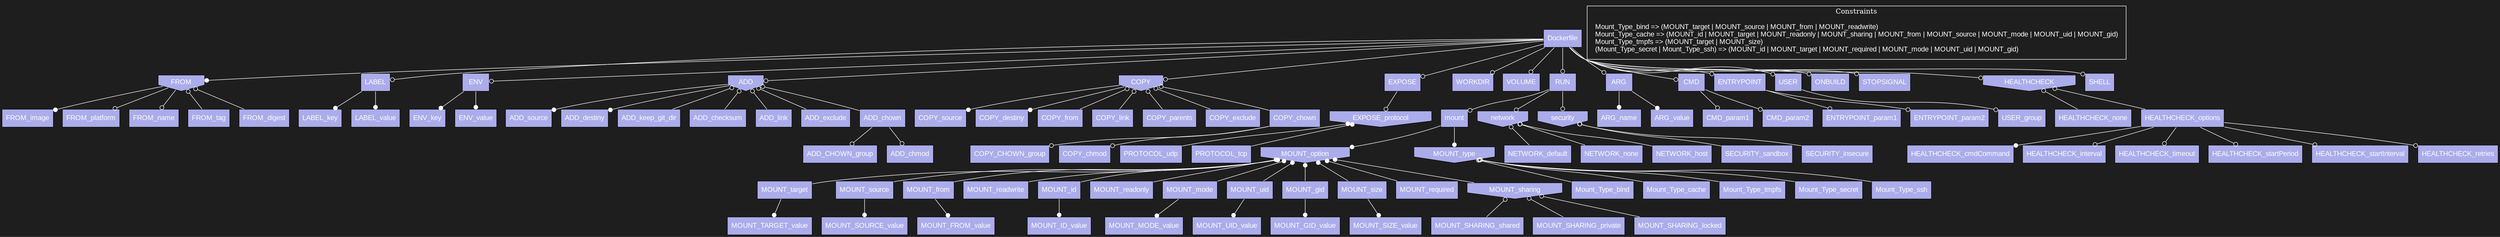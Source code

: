 digraph FeatureModel {
rankdir="TB"
newrank=true
bgcolor="#1e1e1e"
edge [color=white]
node [style=filled fontcolor="white" fontname="Arial Unicode MS, Arial"];

FROM_image [fillcolor="#ABACEA" tooltip="Cardinality: None" shape="box"]
FROM -> FROM_image [arrowhead="dot", arrowtail="none", dir="both"]
FROM_platform [fillcolor="#ABACEA" tooltip="Cardinality: None" shape="box"]
FROM -> FROM_platform [arrowhead="odot", arrowtail="none", dir="both"]
FROM_name [fillcolor="#ABACEA" tooltip="Cardinality: None" shape="box"]
FROM -> FROM_name [arrowhead="odot", arrowtail="none", dir="both"]
FROM_tag [fillcolor="#ABACEA" tooltip="Cardinality: None" shape="box"]
FROM -> FROM_tag [arrowhead="none", arrowtail="odot", dir="both"]
FROM_digest [fillcolor="#ABACEA" tooltip="Cardinality: None" shape="box"]
FROM -> FROM_digest [arrowhead="none", arrowtail="odot", dir="both"]
FROM [fillcolor="#ABACEA" tooltip="Cardinality: None" shape="invhouse"]
Dockerfile -> FROM [arrowhead="dot", arrowtail="none", dir="both"]
LABEL_key [fillcolor="#ABACEA" tooltip="Cardinality: None" shape="box"]
LABEL -> LABEL_key [arrowhead="dot", arrowtail="none", dir="both"]
LABEL_value [fillcolor="#ABACEA" tooltip="Cardinality: None" shape="box"]
LABEL -> LABEL_value [arrowhead="dot", arrowtail="none", dir="both"]
LABEL [fillcolor="#ABACEA" tooltip="Cardinality: None" shape="box"]
Dockerfile -> LABEL [arrowhead="odot", arrowtail="none", dir="both"]
ENV_key [fillcolor="#ABACEA" tooltip="Cardinality: None" shape="box"]
ENV -> ENV_key [arrowhead="dot", arrowtail="none", dir="both"]
ENV_value [fillcolor="#ABACEA" tooltip="Cardinality: None" shape="box"]
ENV -> ENV_value [arrowhead="dot", arrowtail="none", dir="both"]
ENV [fillcolor="#ABACEA" tooltip="Cardinality: None" shape="box"]
Dockerfile -> ENV [arrowhead="odot", arrowtail="none", dir="both"]
ADD_source [fillcolor="#ABACEA" tooltip="Cardinality: None" shape="box"]
ADD -> ADD_source [arrowhead="dot", arrowtail="none", dir="both"]
ADD_destiny [fillcolor="#ABACEA" tooltip="Cardinality: None" shape="box"]
ADD -> ADD_destiny [arrowhead="dot", arrowtail="none", dir="both"]
ADD_keep_git_dir [fillcolor="#ABACEA" tooltip="Cardinality: None" shape="box"]
ADD -> ADD_keep_git_dir [arrowhead="none", arrowtail="odot", dir="both"]
ADD_checksum [fillcolor="#ABACEA" tooltip="Cardinality: None" shape="box"]
ADD -> ADD_checksum [arrowhead="none", arrowtail="odot", dir="both"]
ADD_link [fillcolor="#ABACEA" tooltip="Cardinality: None" shape="box"]
ADD -> ADD_link [arrowhead="none", arrowtail="odot", dir="both"]
ADD_exclude [fillcolor="#ABACEA" tooltip="Cardinality: None" shape="box"]
ADD -> ADD_exclude [arrowhead="none", arrowtail="odot", dir="both"]
ADD_CHOWN_group [fillcolor="#ABACEA" tooltip="Cardinality: None" shape="box"]
ADD_chown -> ADD_CHOWN_group [arrowhead="odot", arrowtail="none", dir="both"]
ADD_chmod [fillcolor="#ABACEA" tooltip="Cardinality: None" shape="box"]
ADD_chown -> ADD_chmod [arrowhead="odot", arrowtail="none", dir="both"]
ADD_chown [fillcolor="#ABACEA" tooltip="Cardinality: None" shape="box"]
ADD -> ADD_chown [arrowhead="none", arrowtail="odot", dir="both"]
ADD [fillcolor="#ABACEA" tooltip="Cardinality: None" shape="invhouse"]
Dockerfile -> ADD [arrowhead="odot", arrowtail="none", dir="both"]
COPY_source [fillcolor="#ABACEA" tooltip="Cardinality: None" shape="box"]
COPY -> COPY_source [arrowhead="dot", arrowtail="none", dir="both"]
COPY_destiny [fillcolor="#ABACEA" tooltip="Cardinality: None" shape="box"]
COPY -> COPY_destiny [arrowhead="dot", arrowtail="none", dir="both"]
COPY_from [fillcolor="#ABACEA" tooltip="Cardinality: None" shape="box"]
COPY -> COPY_from [arrowhead="none", arrowtail="odot", dir="both"]
COPY_link [fillcolor="#ABACEA" tooltip="Cardinality: None" shape="box"]
COPY -> COPY_link [arrowhead="none", arrowtail="odot", dir="both"]
COPY_parents [fillcolor="#ABACEA" tooltip="Cardinality: None" shape="box"]
COPY -> COPY_parents [arrowhead="none", arrowtail="odot", dir="both"]
COPY_exclude [fillcolor="#ABACEA" tooltip="Cardinality: None" shape="box"]
COPY -> COPY_exclude [arrowhead="none", arrowtail="odot", dir="both"]
COPY_CHOWN_group [fillcolor="#ABACEA" tooltip="Cardinality: None" shape="box"]
COPY_chown -> COPY_CHOWN_group [arrowhead="odot", arrowtail="none", dir="both"]
COPY_chmod [fillcolor="#ABACEA" tooltip="Cardinality: None" shape="box"]
COPY_chown -> COPY_chmod [arrowhead="odot", arrowtail="none", dir="both"]
COPY_chown [fillcolor="#ABACEA" tooltip="Cardinality: None" shape="box"]
COPY -> COPY_chown [arrowhead="none", arrowtail="odot", dir="both"]
COPY [fillcolor="#ABACEA" tooltip="Cardinality: None" shape="invhouse"]
Dockerfile -> COPY [arrowhead="odot", arrowtail="none", dir="both"]
PROTOCOL_udp [fillcolor="#ABACEA" tooltip="Cardinality: None" shape="box"]
EXPOSE_protocol -> PROTOCOL_udp [arrowhead="none", arrowtail="dot", dir="both"]
PROTOCOL_tcp [fillcolor="#ABACEA" tooltip="Cardinality: None" shape="box"]
EXPOSE_protocol -> PROTOCOL_tcp [arrowhead="none", arrowtail="dot", dir="both"]
EXPOSE_protocol [fillcolor="#ABACEA" tooltip="Cardinality: None" shape="invhouse"]
EXPOSE -> EXPOSE_protocol [arrowhead="odot", arrowtail="none", dir="both"]
EXPOSE [fillcolor="#ABACEA" tooltip="Cardinality: None" shape="box"]
Dockerfile -> EXPOSE [arrowhead="odot", arrowtail="none", dir="both"]
WORKDIR [fillcolor="#ABACEA" tooltip="Cardinality: None" shape="box"]
Dockerfile -> WORKDIR [arrowhead="odot", arrowtail="none", dir="both"]
VOLUME [fillcolor="#ABACEA" tooltip="Cardinality: None" shape="box"]
Dockerfile -> VOLUME [arrowhead="odot", arrowtail="none", dir="both"]
MOUNT_TARGET_value [fillcolor="#ABACEA" tooltip="Cardinality: None" shape="box"]
MOUNT_target -> MOUNT_TARGET_value [arrowhead="dot", arrowtail="none", dir="both"]
MOUNT_target [fillcolor="#ABACEA" tooltip="Cardinality: None" shape="box"]
MOUNT_option -> MOUNT_target [arrowhead="none", arrowtail="dot", dir="both"]
MOUNT_SOURCE_value [fillcolor="#ABACEA" tooltip="Cardinality: None" shape="box"]
MOUNT_source -> MOUNT_SOURCE_value [arrowhead="dot", arrowtail="none", dir="both"]
MOUNT_source [fillcolor="#ABACEA" tooltip="Cardinality: None" shape="box"]
MOUNT_option -> MOUNT_source [arrowhead="none", arrowtail="dot", dir="both"]
MOUNT_FROM_value [fillcolor="#ABACEA" tooltip="Cardinality: None" shape="box"]
MOUNT_from -> MOUNT_FROM_value [arrowhead="dot", arrowtail="none", dir="both"]
MOUNT_from [fillcolor="#ABACEA" tooltip="Cardinality: None" shape="box"]
MOUNT_option -> MOUNT_from [arrowhead="none", arrowtail="dot", dir="both"]
MOUNT_readwrite [fillcolor="#ABACEA" tooltip="Cardinality: None" shape="box"]
MOUNT_option -> MOUNT_readwrite [arrowhead="none", arrowtail="dot", dir="both"]
MOUNT_ID_value [fillcolor="#ABACEA" tooltip="Cardinality: None" shape="box"]
MOUNT_id -> MOUNT_ID_value [arrowhead="dot", arrowtail="none", dir="both"]
MOUNT_id [fillcolor="#ABACEA" tooltip="Cardinality: None" shape="box"]
MOUNT_option -> MOUNT_id [arrowhead="none", arrowtail="dot", dir="both"]
MOUNT_readonly [fillcolor="#ABACEA" tooltip="Cardinality: None" shape="box"]
MOUNT_option -> MOUNT_readonly [arrowhead="none", arrowtail="dot", dir="both"]
MOUNT_MODE_value [fillcolor="#ABACEA" tooltip="Cardinality: None" shape="box"]
MOUNT_mode -> MOUNT_MODE_value [arrowhead="dot", arrowtail="none", dir="both"]
MOUNT_mode [fillcolor="#ABACEA" tooltip="Cardinality: None" shape="box"]
MOUNT_option -> MOUNT_mode [arrowhead="none", arrowtail="dot", dir="both"]
MOUNT_UID_value [fillcolor="#ABACEA" tooltip="Cardinality: None" shape="box"]
MOUNT_uid -> MOUNT_UID_value [arrowhead="dot", arrowtail="none", dir="both"]
MOUNT_uid [fillcolor="#ABACEA" tooltip="Cardinality: None" shape="box"]
MOUNT_option -> MOUNT_uid [arrowhead="none", arrowtail="dot", dir="both"]
MOUNT_GID_value [fillcolor="#ABACEA" tooltip="Cardinality: None" shape="box"]
MOUNT_gid -> MOUNT_GID_value [arrowhead="dot", arrowtail="none", dir="both"]
MOUNT_gid [fillcolor="#ABACEA" tooltip="Cardinality: None" shape="box"]
MOUNT_option -> MOUNT_gid [arrowhead="none", arrowtail="dot", dir="both"]
MOUNT_SIZE_value [fillcolor="#ABACEA" tooltip="Cardinality: None" shape="box"]
MOUNT_size -> MOUNT_SIZE_value [arrowhead="dot", arrowtail="none", dir="both"]
MOUNT_size [fillcolor="#ABACEA" tooltip="Cardinality: None" shape="box"]
MOUNT_option -> MOUNT_size [arrowhead="none", arrowtail="dot", dir="both"]
MOUNT_required [fillcolor="#ABACEA" tooltip="Cardinality: None" shape="box"]
MOUNT_option -> MOUNT_required [arrowhead="none", arrowtail="dot", dir="both"]
MOUNT_SHARING_shared [fillcolor="#ABACEA" tooltip="Cardinality: None" shape="box"]
MOUNT_sharing -> MOUNT_SHARING_shared [arrowhead="none", arrowtail="odot", dir="both"]
MOUNT_SHARING_private [fillcolor="#ABACEA" tooltip="Cardinality: None" shape="box"]
MOUNT_sharing -> MOUNT_SHARING_private [arrowhead="none", arrowtail="odot", dir="both"]
MOUNT_SHARING_locked [fillcolor="#ABACEA" tooltip="Cardinality: None" shape="box"]
MOUNT_sharing -> MOUNT_SHARING_locked [arrowhead="none", arrowtail="odot", dir="both"]
MOUNT_sharing [fillcolor="#ABACEA" tooltip="Cardinality: None" shape="invhouse"]
MOUNT_option -> MOUNT_sharing [arrowhead="none", arrowtail="dot", dir="both"]
MOUNT_option [fillcolor="#ABACEA" tooltip="Cardinality: None" shape="invhouse"]
mount -> MOUNT_option [arrowhead="dot", arrowtail="none", dir="both"]
Mount_Type_bind [fillcolor="#ABACEA" tooltip="Cardinality: None" shape="box"]
MOUNT_type -> Mount_Type_bind [arrowhead="none", arrowtail="odot", dir="both"]
Mount_Type_cache [fillcolor="#ABACEA" tooltip="Cardinality: None" shape="box"]
MOUNT_type -> Mount_Type_cache [arrowhead="none", arrowtail="odot", dir="both"]
Mount_Type_tmpfs [fillcolor="#ABACEA" tooltip="Cardinality: None" shape="box"]
MOUNT_type -> Mount_Type_tmpfs [arrowhead="none", arrowtail="odot", dir="both"]
Mount_Type_secret [fillcolor="#ABACEA" tooltip="Cardinality: None" shape="box"]
MOUNT_type -> Mount_Type_secret [arrowhead="none", arrowtail="odot", dir="both"]
Mount_Type_ssh [fillcolor="#ABACEA" tooltip="Cardinality: None" shape="box"]
MOUNT_type -> Mount_Type_ssh [arrowhead="none", arrowtail="odot", dir="both"]
MOUNT_type [fillcolor="#ABACEA" tooltip="Cardinality: None" shape="invhouse"]
mount -> MOUNT_type [arrowhead="dot", arrowtail="none", dir="both"]
mount [fillcolor="#ABACEA" tooltip="Cardinality: None" shape="box"]
RUN -> mount [arrowhead="odot", arrowtail="none", dir="both"]
NETWORK_default [fillcolor="#ABACEA" tooltip="Cardinality: None" shape="box"]
network -> NETWORK_default [arrowhead="none", arrowtail="odot", dir="both"]
NETWORK_none [fillcolor="#ABACEA" tooltip="Cardinality: None" shape="box"]
network -> NETWORK_none [arrowhead="none", arrowtail="odot", dir="both"]
NETWORK_host [fillcolor="#ABACEA" tooltip="Cardinality: None" shape="box"]
network -> NETWORK_host [arrowhead="none", arrowtail="odot", dir="both"]
network [fillcolor="#ABACEA" tooltip="Cardinality: None" shape="invhouse"]
RUN -> network [arrowhead="odot", arrowtail="none", dir="both"]
SECURITY_sandbox [fillcolor="#ABACEA" tooltip="Cardinality: None" shape="box"]
security -> SECURITY_sandbox [arrowhead="none", arrowtail="odot", dir="both"]
SECURITY_insecure [fillcolor="#ABACEA" tooltip="Cardinality: None" shape="box"]
security -> SECURITY_insecure [arrowhead="none", arrowtail="odot", dir="both"]
security [fillcolor="#ABACEA" tooltip="Cardinality: None" shape="invhouse"]
RUN -> security [arrowhead="odot", arrowtail="none", dir="both"]
RUN [fillcolor="#ABACEA" tooltip="Cardinality: None" shape="box"]
Dockerfile -> RUN [arrowhead="odot", arrowtail="none", dir="both"]
ARG_name [fillcolor="#ABACEA" tooltip="Cardinality: None" shape="box"]
ARG -> ARG_name [arrowhead="dot", arrowtail="none", dir="both"]
ARG_value [fillcolor="#ABACEA" tooltip="Cardinality: None" shape="box"]
ARG -> ARG_value [arrowhead="dot", arrowtail="none", dir="both"]
ARG [fillcolor="#ABACEA" tooltip="Cardinality: None" shape="box"]
Dockerfile -> ARG [arrowhead="odot", arrowtail="none", dir="both"]
CMD_param1 [fillcolor="#ABACEA" tooltip="Cardinality: None" shape="box"]
CMD -> CMD_param1 [arrowhead="odot", arrowtail="none", dir="both"]
CMD_param2 [fillcolor="#ABACEA" tooltip="Cardinality: None" shape="box"]
CMD -> CMD_param2 [arrowhead="odot", arrowtail="none", dir="both"]
CMD [fillcolor="#ABACEA" tooltip="Cardinality: None" shape="box"]
Dockerfile -> CMD [arrowhead="odot", arrowtail="none", dir="both"]
ENTRYPOINT_param1 [fillcolor="#ABACEA" tooltip="Cardinality: None" shape="box"]
ENTRYPOINT -> ENTRYPOINT_param1 [arrowhead="odot", arrowtail="none", dir="both"]
ENTRYPOINT_param2 [fillcolor="#ABACEA" tooltip="Cardinality: None" shape="box"]
ENTRYPOINT -> ENTRYPOINT_param2 [arrowhead="odot", arrowtail="none", dir="both"]
ENTRYPOINT [fillcolor="#ABACEA" tooltip="Cardinality: None" shape="box"]
Dockerfile -> ENTRYPOINT [arrowhead="odot", arrowtail="none", dir="both"]
USER_group [fillcolor="#ABACEA" tooltip="Cardinality: None" shape="box"]
USER -> USER_group [arrowhead="odot", arrowtail="none", dir="both"]
USER [fillcolor="#ABACEA" tooltip="Cardinality: None" shape="box"]
Dockerfile -> USER [arrowhead="odot", arrowtail="none", dir="both"]
ONBUILD [fillcolor="#ABACEA" tooltip="Cardinality: None" shape="box"]
Dockerfile -> ONBUILD [arrowhead="odot", arrowtail="none", dir="both"]
STOPSIGNAL [fillcolor="#ABACEA" tooltip="Cardinality: None" shape="box"]
Dockerfile -> STOPSIGNAL [arrowhead="odot", arrowtail="none", dir="both"]
HEALTHCHECK_none [fillcolor="#ABACEA" tooltip="Cardinality: None" shape="box"]
HEALTHCHECK -> HEALTHCHECK_none [arrowhead="none", arrowtail="odot", dir="both"]
HEALTHCHECK_cmdCommand [fillcolor="#ABACEA" tooltip="Cardinality: None" shape="box"]
HEALTHCHECK_options -> HEALTHCHECK_cmdCommand [arrowhead="dot", arrowtail="none", dir="both"]
HEALTHCHECK_interval [fillcolor="#ABACEA" tooltip="Cardinality: None" shape="box"]
HEALTHCHECK_options -> HEALTHCHECK_interval [arrowhead="odot", arrowtail="none", dir="both"]
HEALTHCHECK_timeout [fillcolor="#ABACEA" tooltip="Cardinality: None" shape="box"]
HEALTHCHECK_options -> HEALTHCHECK_timeout [arrowhead="odot", arrowtail="none", dir="both"]
HEALTHCHECK_startPeriod [fillcolor="#ABACEA" tooltip="Cardinality: None" shape="box"]
HEALTHCHECK_options -> HEALTHCHECK_startPeriod [arrowhead="odot", arrowtail="none", dir="both"]
HEALTHCHECK_startInterval [fillcolor="#ABACEA" tooltip="Cardinality: None" shape="box"]
HEALTHCHECK_options -> HEALTHCHECK_startInterval [arrowhead="odot", arrowtail="none", dir="both"]
HEALTHCHECK_retries [fillcolor="#ABACEA" tooltip="Cardinality: None" shape="box"]
HEALTHCHECK_options -> HEALTHCHECK_retries [arrowhead="odot", arrowtail="none", dir="both"]
HEALTHCHECK_options [fillcolor="#ABACEA" tooltip="Cardinality: None" shape="box"]
HEALTHCHECK -> HEALTHCHECK_options [arrowhead="none", arrowtail="odot", dir="both"]
HEALTHCHECK [fillcolor="#ABACEA" tooltip="Cardinality: None" shape="invhouse"]
Dockerfile -> HEALTHCHECK [arrowhead="odot", arrowtail="none", dir="both"]
SHELL [fillcolor="#ABACEA" tooltip="Cardinality: None" shape="box"]
Dockerfile -> SHELL [arrowhead="odot", arrowtail="none", dir="both"]
Dockerfile [fillcolor="#ABACEA" tooltip="Cardinality: None" shape="box"]


subgraph cluster_constraints{
    label="Constraints" color="white" fontcolor="white"
    constraints [shape="box" color="#1e1e1e" label=<<table border="0" cellpadding="0" cellspacing="0" cellborder="0">
        <tr><td align="left">Mount_Type_bind =&gt; (MOUNT_target | MOUNT_source | MOUNT_from | MOUNT_readwrite)</td></tr>
    <tr><td align="left">Mount_Type_cache =&gt; (MOUNT_id | MOUNT_target | MOUNT_readonly | MOUNT_sharing | MOUNT_from | MOUNT_source | MOUNT_mode | MOUNT_uid | MOUNT_gid)</td></tr>
    <tr><td align="left">Mount_Type_tmpfs =&gt; (MOUNT_target | MOUNT_size)</td></tr>
    <tr><td align="left">(Mount_Type_secret | Mount_Type_ssh) =&gt; (MOUNT_id | MOUNT_target | MOUNT_required | MOUNT_mode | MOUNT_uid | MOUNT_gid)</td></tr>
</table>>]
}
}
